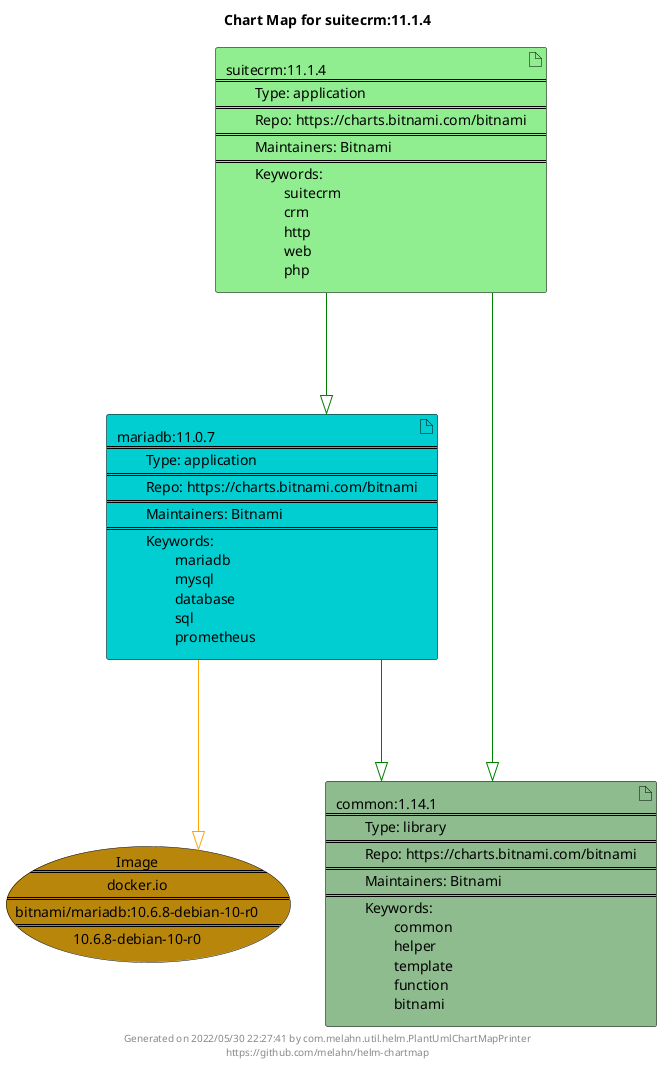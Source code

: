 @startuml
skinparam linetype ortho
skinparam backgroundColor white
skinparam usecaseBorderColor black
skinparam usecaseArrowColor LightSlateGray
skinparam artifactBorderColor black
skinparam artifactArrowColor LightSlateGray

title Chart Map for suitecrm:11.1.4

'There are 3 referenced Helm Charts
artifact "mariadb:11.0.7\n====\n\tType: application\n====\n\tRepo: https://charts.bitnami.com/bitnami\n====\n\tMaintainers: Bitnami\n====\n\tKeywords: \n\t\tmariadb\n\t\tmysql\n\t\tdatabase\n\t\tsql\n\t\tprometheus" as mariadb_11_0_7 #DarkTurquoise
artifact "suitecrm:11.1.4\n====\n\tType: application\n====\n\tRepo: https://charts.bitnami.com/bitnami\n====\n\tMaintainers: Bitnami\n====\n\tKeywords: \n\t\tsuitecrm\n\t\tcrm\n\t\thttp\n\t\tweb\n\t\tphp" as suitecrm_11_1_4 #LightGreen
artifact "common:1.14.1\n====\n\tType: library\n====\n\tRepo: https://charts.bitnami.com/bitnami\n====\n\tMaintainers: Bitnami\n====\n\tKeywords: \n\t\tcommon\n\t\thelper\n\t\ttemplate\n\t\tfunction\n\t\tbitnami" as common_1_14_1 #DarkSeaGreen

'There is one referenced Docker Image
usecase "Image\n====\ndocker.io\n====\nbitnami/mariadb:10.6.8-debian-10-r0\n====\n10.6.8-debian-10-r0" as docker_io_bitnami_mariadb_10_6_8_debian_10_r0 #DarkGoldenRod

'Chart Dependencies
suitecrm_11_1_4--[#green]-|>common_1_14_1
suitecrm_11_1_4--[#green]-|>mariadb_11_0_7
mariadb_11_0_7--[#green]-|>common_1_14_1
mariadb_11_0_7--[#orange]-|>docker_io_bitnami_mariadb_10_6_8_debian_10_r0

center footer Generated on 2022/05/30 22:27:41 by com.melahn.util.helm.PlantUmlChartMapPrinter\nhttps://github.com/melahn/helm-chartmap
@enduml
